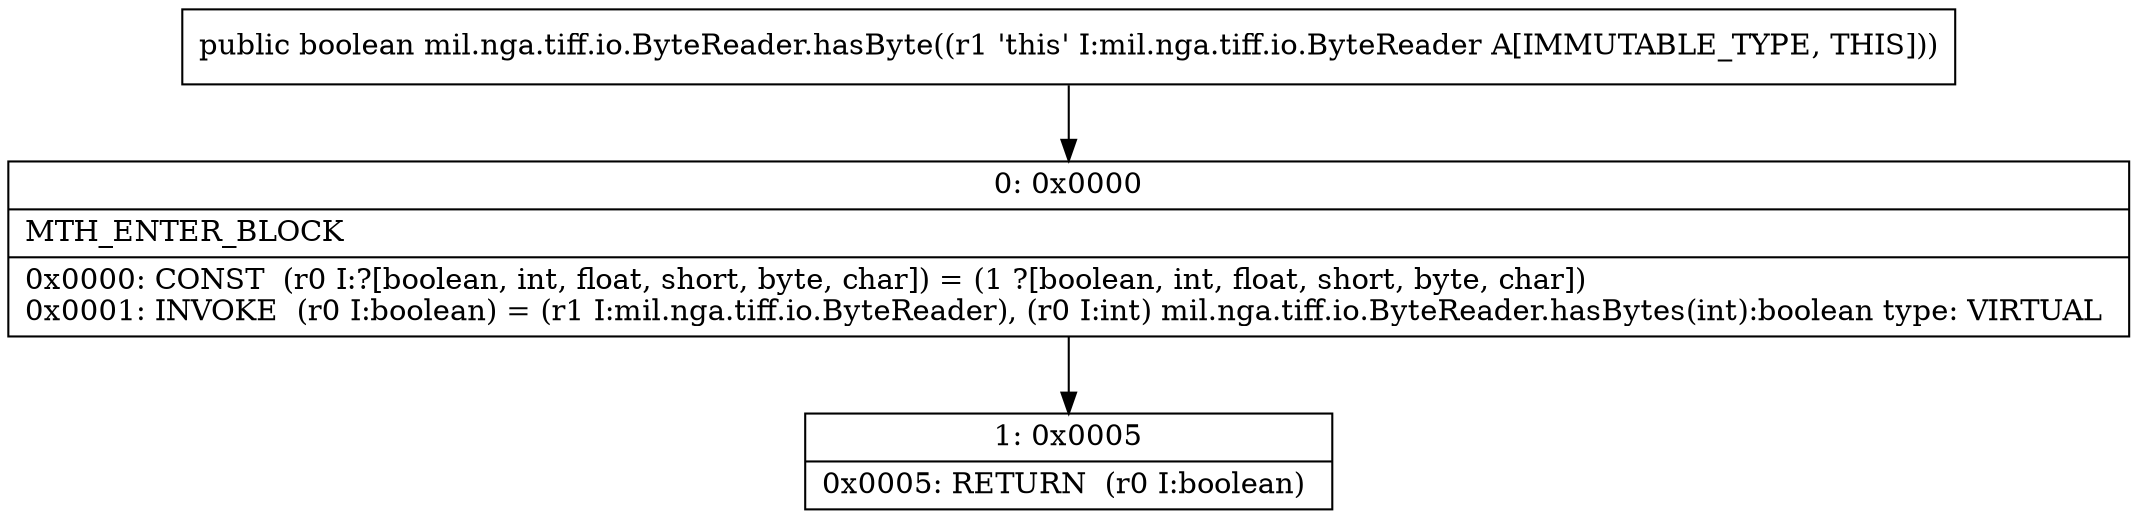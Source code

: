 digraph "CFG formil.nga.tiff.io.ByteReader.hasByte()Z" {
Node_0 [shape=record,label="{0\:\ 0x0000|MTH_ENTER_BLOCK\l|0x0000: CONST  (r0 I:?[boolean, int, float, short, byte, char]) = (1 ?[boolean, int, float, short, byte, char]) \l0x0001: INVOKE  (r0 I:boolean) = (r1 I:mil.nga.tiff.io.ByteReader), (r0 I:int) mil.nga.tiff.io.ByteReader.hasBytes(int):boolean type: VIRTUAL \l}"];
Node_1 [shape=record,label="{1\:\ 0x0005|0x0005: RETURN  (r0 I:boolean) \l}"];
MethodNode[shape=record,label="{public boolean mil.nga.tiff.io.ByteReader.hasByte((r1 'this' I:mil.nga.tiff.io.ByteReader A[IMMUTABLE_TYPE, THIS])) }"];
MethodNode -> Node_0;
Node_0 -> Node_1;
}

